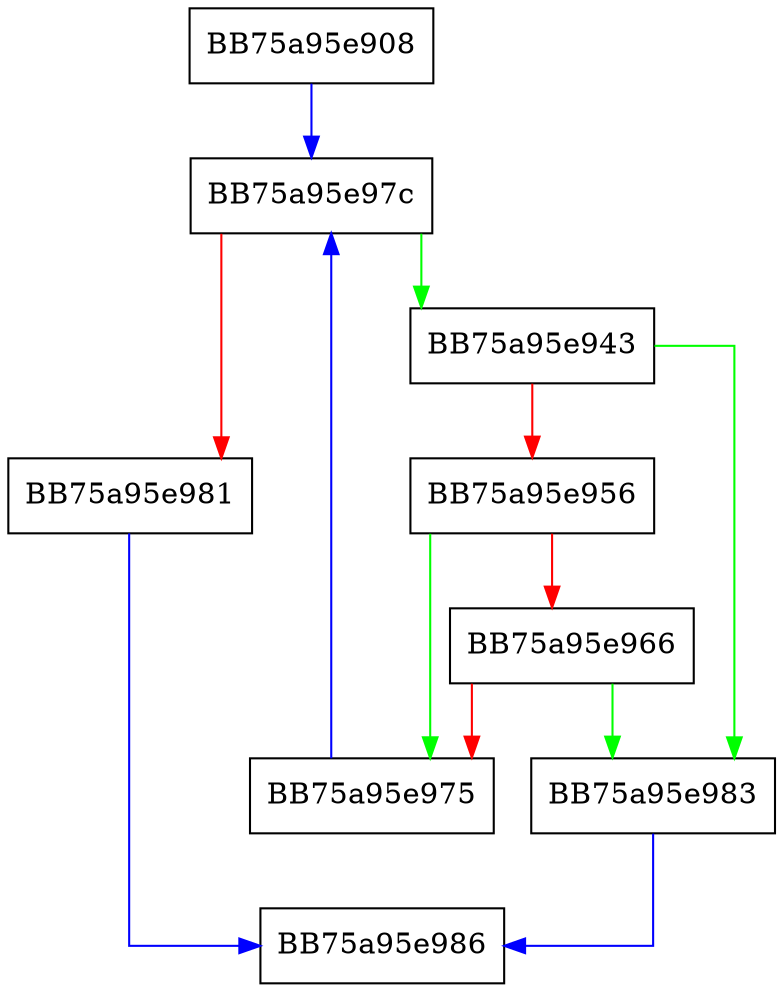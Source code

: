 digraph process_pmi_event_v2 {
  node [shape="box"];
  graph [splines=ortho];
  BB75a95e908 -> BB75a95e97c [color="blue"];
  BB75a95e943 -> BB75a95e983 [color="green"];
  BB75a95e943 -> BB75a95e956 [color="red"];
  BB75a95e956 -> BB75a95e975 [color="green"];
  BB75a95e956 -> BB75a95e966 [color="red"];
  BB75a95e966 -> BB75a95e983 [color="green"];
  BB75a95e966 -> BB75a95e975 [color="red"];
  BB75a95e975 -> BB75a95e97c [color="blue"];
  BB75a95e97c -> BB75a95e943 [color="green"];
  BB75a95e97c -> BB75a95e981 [color="red"];
  BB75a95e981 -> BB75a95e986 [color="blue"];
  BB75a95e983 -> BB75a95e986 [color="blue"];
}